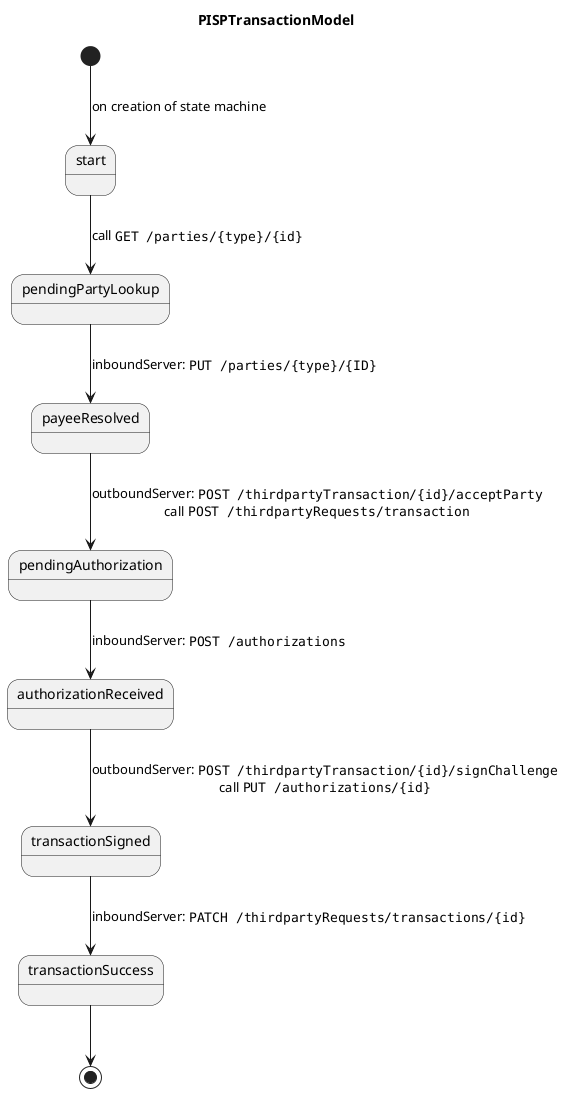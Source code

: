 @startuml PISPTransactionModel

title PISPTransactionModel

[*] --> start: on creation of state machine
start --> pendingPartyLookup: call ""GET /parties/{type}/{id}""
pendingPartyLookup --> payeeResolved: inboundServer: ""PUT /parties/{type}/{ID}""
payeeResolved --> pendingAuthorization: outboundServer: ""POST /thirdpartyTransaction/{id}/acceptParty""\ncall ""POST /thirdpartyRequests/transaction""
pendingAuthorization --> authorizationReceived: inboundServer: ""POST /authorizations""
authorizationReceived --> transactionSigned: outboundServer: ""POST /thirdpartyTransaction/{id}/signChallenge""\ncall ""PUT /authorizations/{id}""
transactionSigned --> transactionSuccess: inboundServer: ""PATCH /thirdpartyRequests/transactions/{id}""
transactionSuccess --> [*]

@enduml

